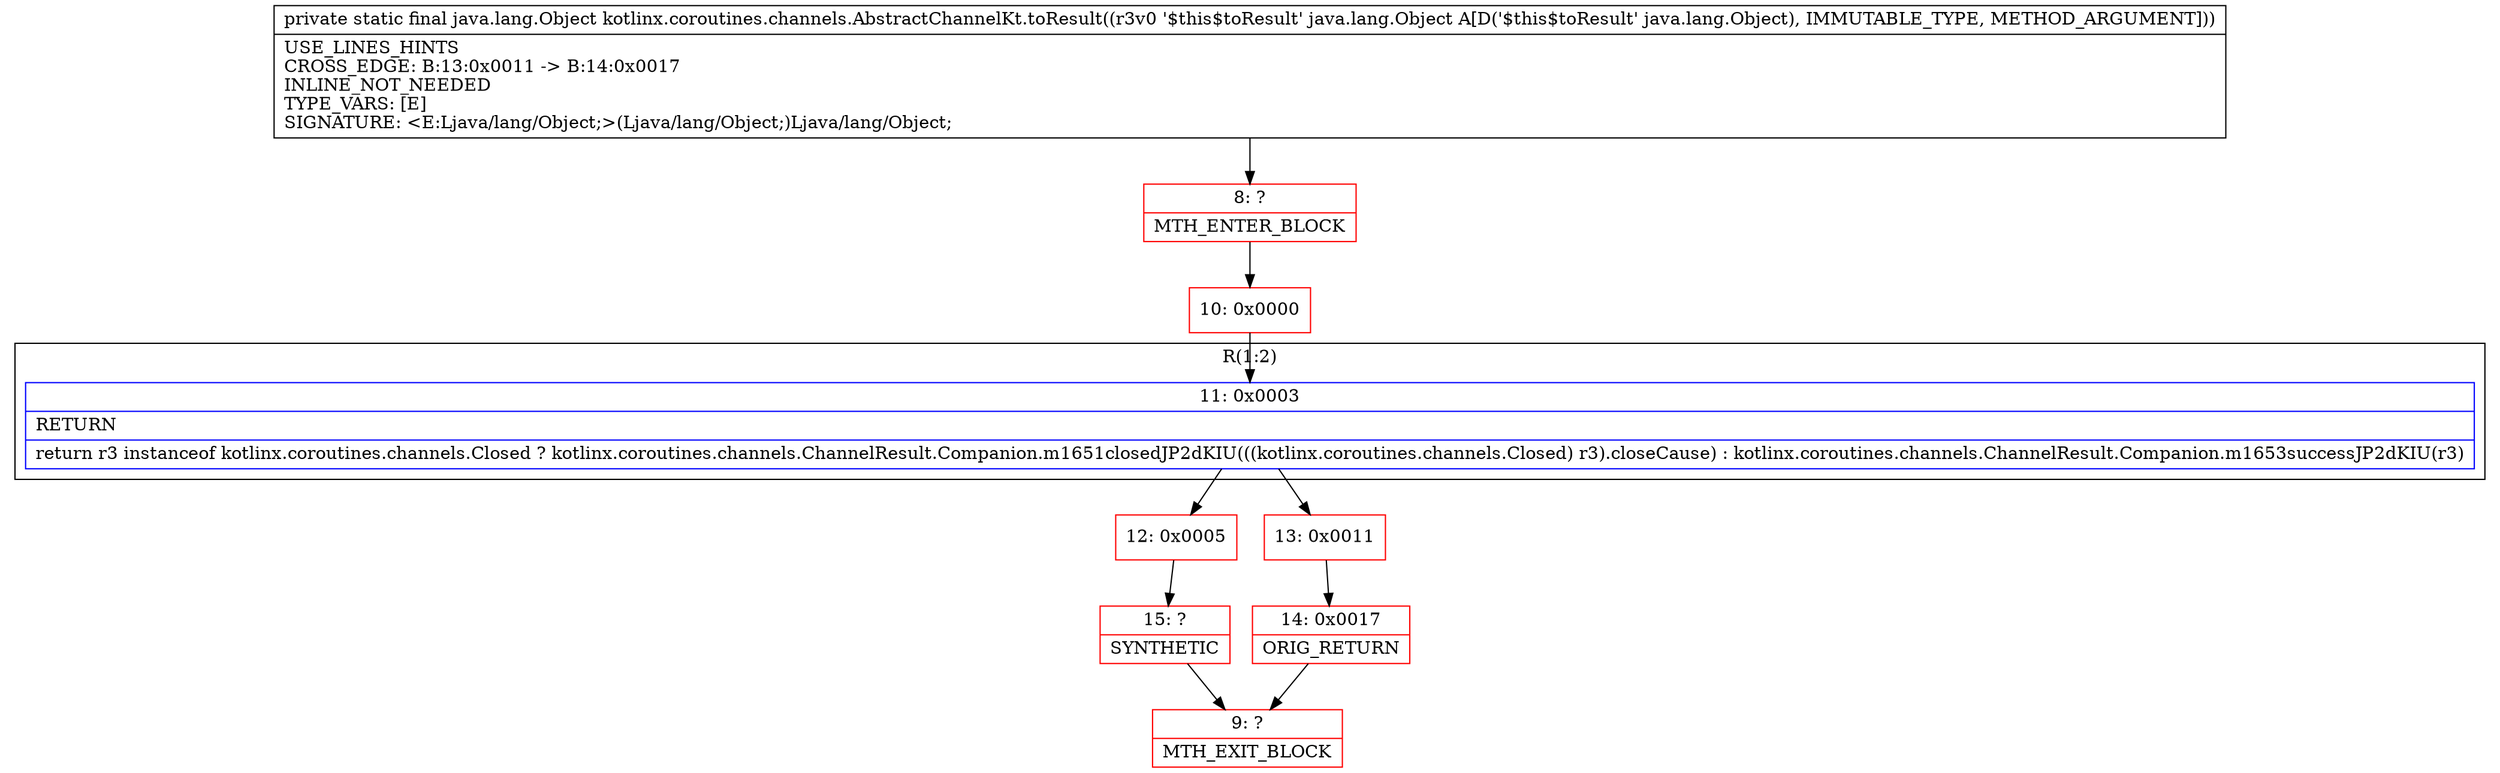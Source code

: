 digraph "CFG forkotlinx.coroutines.channels.AbstractChannelKt.toResult(Ljava\/lang\/Object;)Ljava\/lang\/Object;" {
subgraph cluster_Region_1507811468 {
label = "R(1:2)";
node [shape=record,color=blue];
Node_11 [shape=record,label="{11\:\ 0x0003|RETURN\l|return r3 instanceof kotlinx.coroutines.channels.Closed ? kotlinx.coroutines.channels.ChannelResult.Companion.m1651closedJP2dKIU(((kotlinx.coroutines.channels.Closed) r3).closeCause) : kotlinx.coroutines.channels.ChannelResult.Companion.m1653successJP2dKIU(r3)\l}"];
}
Node_8 [shape=record,color=red,label="{8\:\ ?|MTH_ENTER_BLOCK\l}"];
Node_10 [shape=record,color=red,label="{10\:\ 0x0000}"];
Node_12 [shape=record,color=red,label="{12\:\ 0x0005}"];
Node_15 [shape=record,color=red,label="{15\:\ ?|SYNTHETIC\l}"];
Node_9 [shape=record,color=red,label="{9\:\ ?|MTH_EXIT_BLOCK\l}"];
Node_13 [shape=record,color=red,label="{13\:\ 0x0011}"];
Node_14 [shape=record,color=red,label="{14\:\ 0x0017|ORIG_RETURN\l}"];
MethodNode[shape=record,label="{private static final java.lang.Object kotlinx.coroutines.channels.AbstractChannelKt.toResult((r3v0 '$this$toResult' java.lang.Object A[D('$this$toResult' java.lang.Object), IMMUTABLE_TYPE, METHOD_ARGUMENT]))  | USE_LINES_HINTS\lCROSS_EDGE: B:13:0x0011 \-\> B:14:0x0017\lINLINE_NOT_NEEDED\lTYPE_VARS: [E]\lSIGNATURE: \<E:Ljava\/lang\/Object;\>(Ljava\/lang\/Object;)Ljava\/lang\/Object;\l}"];
MethodNode -> Node_8;Node_11 -> Node_12;
Node_11 -> Node_13;
Node_8 -> Node_10;
Node_10 -> Node_11;
Node_12 -> Node_15;
Node_15 -> Node_9;
Node_13 -> Node_14;
Node_14 -> Node_9;
}

